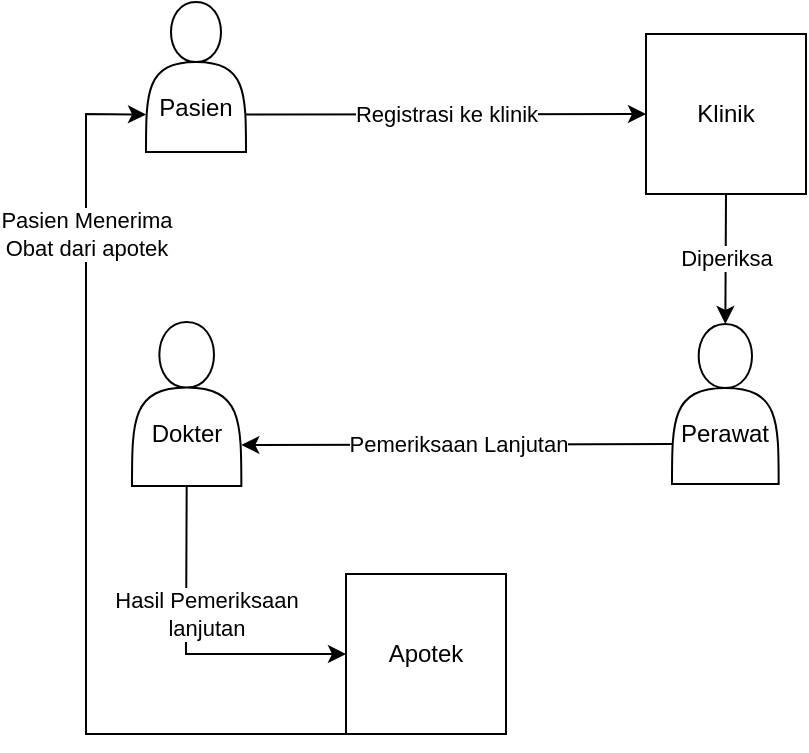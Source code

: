 <mxfile version="21.3.7" type="github">
  <diagram name="Page-1" id="CtP5A3H-1j4lve8luICZ">
    <mxGraphModel dx="1707" dy="509" grid="1" gridSize="10" guides="1" tooltips="1" connect="1" arrows="1" fold="1" page="1" pageScale="1" pageWidth="827" pageHeight="1169" math="0" shadow="0">
      <root>
        <mxCell id="0" />
        <mxCell id="1" parent="0" />
        <mxCell id="1JnBQjhI5d_o_ywrE_VX-1" value="&lt;div&gt;&lt;br&gt;&lt;/div&gt;&lt;div&gt;&lt;br&gt;&lt;/div&gt;&lt;div&gt;Pasien&lt;/div&gt;" style="shape=actor;whiteSpace=wrap;html=1;" vertex="1" parent="1">
          <mxGeometry x="60" y="44" width="50" height="75" as="geometry" />
        </mxCell>
        <mxCell id="1JnBQjhI5d_o_ywrE_VX-2" value="Klinik" style="whiteSpace=wrap;html=1;aspect=fixed;" vertex="1" parent="1">
          <mxGeometry x="310" y="60" width="80" height="80" as="geometry" />
        </mxCell>
        <mxCell id="1JnBQjhI5d_o_ywrE_VX-3" value="&lt;div&gt;&lt;br&gt;&lt;/div&gt;&lt;div&gt;&lt;br&gt;&lt;/div&gt;&lt;div&gt;Perawat&lt;/div&gt;" style="shape=actor;whiteSpace=wrap;html=1;" vertex="1" parent="1">
          <mxGeometry x="323" y="205" width="53.33" height="80" as="geometry" />
        </mxCell>
        <mxCell id="1JnBQjhI5d_o_ywrE_VX-4" value="&lt;div&gt;&lt;br&gt;&lt;/div&gt;&lt;div&gt;&lt;br&gt;&lt;/div&gt;&lt;div&gt;Dokter&lt;br&gt;&lt;/div&gt;" style="shape=actor;whiteSpace=wrap;html=1;" vertex="1" parent="1">
          <mxGeometry x="53" y="204" width="54.67" height="82" as="geometry" />
        </mxCell>
        <mxCell id="1JnBQjhI5d_o_ywrE_VX-5" value="Apotek" style="whiteSpace=wrap;html=1;aspect=fixed;" vertex="1" parent="1">
          <mxGeometry x="160" y="330" width="80" height="80" as="geometry" />
        </mxCell>
        <mxCell id="1JnBQjhI5d_o_ywrE_VX-6" value="&lt;div&gt;Registrasi ke klinik&lt;/div&gt;" style="endArrow=classic;html=1;rounded=0;exitX=1;exitY=0.75;exitDx=0;exitDy=0;entryX=0;entryY=0.5;entryDx=0;entryDy=0;" edge="1" parent="1" source="1JnBQjhI5d_o_ywrE_VX-1" target="1JnBQjhI5d_o_ywrE_VX-2">
          <mxGeometry width="50" height="50" relative="1" as="geometry">
            <mxPoint x="390" y="300" as="sourcePoint" />
            <mxPoint x="440" y="250" as="targetPoint" />
          </mxGeometry>
        </mxCell>
        <mxCell id="1JnBQjhI5d_o_ywrE_VX-7" value="Diperiksa" style="endArrow=classic;html=1;rounded=0;exitX=0.5;exitY=1;exitDx=0;exitDy=0;entryX=0.5;entryY=0;entryDx=0;entryDy=0;" edge="1" parent="1" source="1JnBQjhI5d_o_ywrE_VX-2" target="1JnBQjhI5d_o_ywrE_VX-3">
          <mxGeometry width="50" height="50" relative="1" as="geometry">
            <mxPoint x="110" y="110" as="sourcePoint" />
            <mxPoint x="320" y="110" as="targetPoint" />
          </mxGeometry>
        </mxCell>
        <mxCell id="1JnBQjhI5d_o_ywrE_VX-8" value="Pemeriksaan Lanjutan" style="endArrow=classic;html=1;rounded=0;exitX=0;exitY=0.75;exitDx=0;exitDy=0;entryX=1;entryY=0.75;entryDx=0;entryDy=0;" edge="1" parent="1" source="1JnBQjhI5d_o_ywrE_VX-3" target="1JnBQjhI5d_o_ywrE_VX-4">
          <mxGeometry width="50" height="50" relative="1" as="geometry">
            <mxPoint x="360" y="150" as="sourcePoint" />
            <mxPoint x="360" y="230" as="targetPoint" />
            <Array as="points" />
          </mxGeometry>
        </mxCell>
        <mxCell id="1JnBQjhI5d_o_ywrE_VX-9" value="&lt;div&gt;Hasil Pemeriksaan&lt;/div&gt;&lt;div&gt;lanjutan&lt;/div&gt;" style="endArrow=classic;html=1;rounded=0;exitX=0.5;exitY=1;exitDx=0;exitDy=0;entryX=0;entryY=0.5;entryDx=0;entryDy=0;" edge="1" parent="1" source="1JnBQjhI5d_o_ywrE_VX-4" target="1JnBQjhI5d_o_ywrE_VX-5">
          <mxGeometry x="-0.22" y="10" width="50" height="50" relative="1" as="geometry">
            <mxPoint x="340" y="275" as="sourcePoint" />
            <mxPoint x="110" y="275" as="targetPoint" />
            <Array as="points">
              <mxPoint x="80" y="370" />
            </Array>
            <mxPoint as="offset" />
          </mxGeometry>
        </mxCell>
        <mxCell id="1JnBQjhI5d_o_ywrE_VX-10" value="&lt;div&gt;Pasien Menerima &lt;br&gt;&lt;/div&gt;&lt;div&gt;Obat dari apotek&lt;/div&gt;" style="endArrow=classic;html=1;rounded=0;exitX=0;exitY=1;exitDx=0;exitDy=0;entryX=0;entryY=0.75;entryDx=0;entryDy=0;" edge="1" parent="1" source="1JnBQjhI5d_o_ywrE_VX-5" target="1JnBQjhI5d_o_ywrE_VX-1">
          <mxGeometry x="0.617" width="50" height="50" relative="1" as="geometry">
            <mxPoint x="340" y="275" as="sourcePoint" />
            <mxPoint x="110" y="275" as="targetPoint" />
            <Array as="points">
              <mxPoint x="30" y="410" />
              <mxPoint x="30" y="100" />
            </Array>
            <mxPoint as="offset" />
          </mxGeometry>
        </mxCell>
      </root>
    </mxGraphModel>
  </diagram>
</mxfile>
